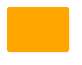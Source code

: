 @startuml

skinparam ClassBackgroundColor #Orange
skinparam ClassFontColor #Orange
skinparam ClassBorderColor #Orange

skinparam ClassStereotypeFontSize 0
skinparam CircledCharacterFontSize 0
skinparam CircledCharacterRadius 0
skinparam ClassBorderThickness 0
skinparam Shadowing false

class Dummy

@enduml